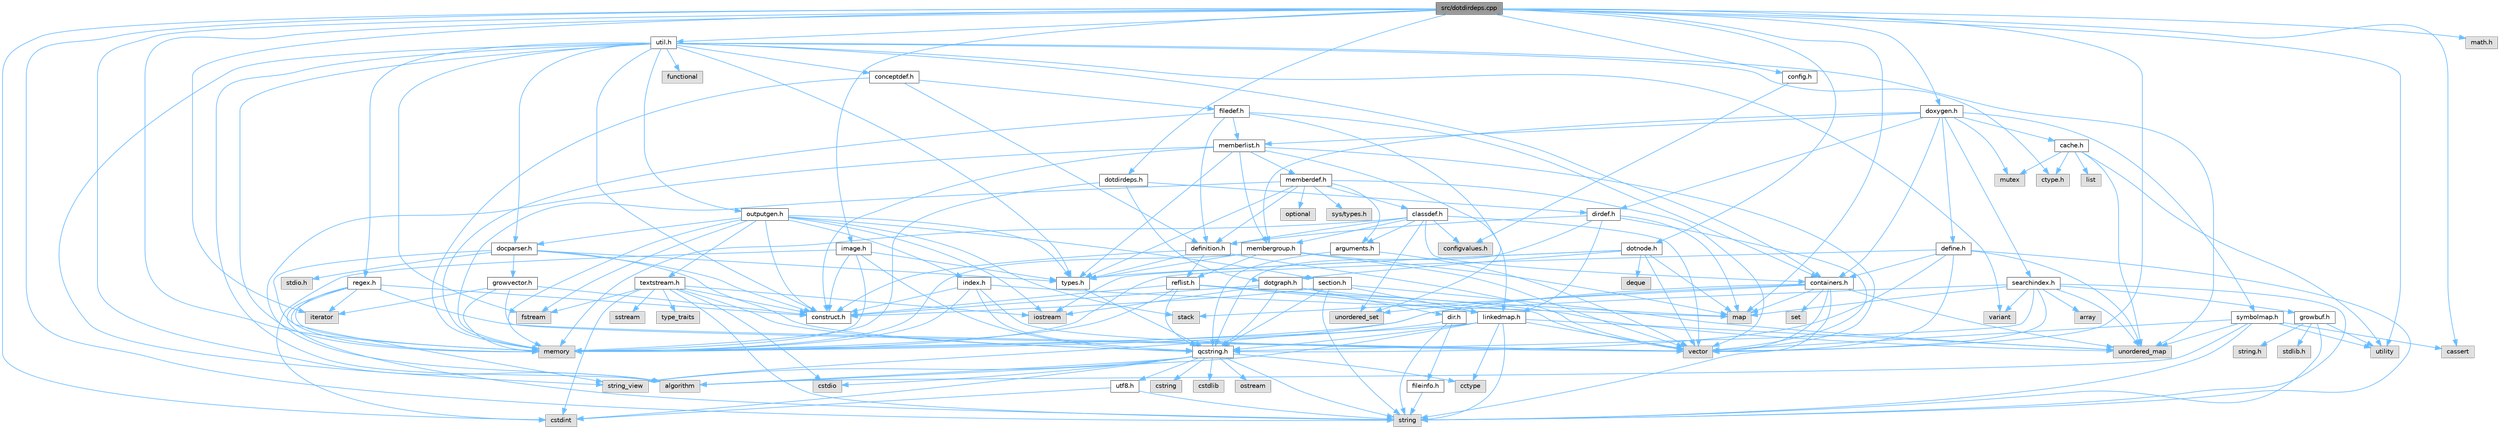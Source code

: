 digraph "src/dotdirdeps.cpp"
{
 // INTERACTIVE_SVG=YES
 // LATEX_PDF_SIZE
  bgcolor="transparent";
  edge [fontname=Helvetica,fontsize=10,labelfontname=Helvetica,labelfontsize=10];
  node [fontname=Helvetica,fontsize=10,shape=box,height=0.2,width=0.4];
  Node1 [id="Node000001",label="src/dotdirdeps.cpp",height=0.2,width=0.4,color="gray40", fillcolor="grey60", style="filled", fontcolor="black",tooltip=" "];
  Node1 -> Node2 [id="edge1_Node000001_Node000002",color="steelblue1",style="solid",tooltip=" "];
  Node2 [id="Node000002",label="dotdirdeps.h",height=0.2,width=0.4,color="grey40", fillcolor="white", style="filled",URL="$d3/dcf/dotdirdeps_8h.html",tooltip=" "];
  Node2 -> Node3 [id="edge2_Node000002_Node000003",color="steelblue1",style="solid",tooltip=" "];
  Node3 [id="Node000003",label="memory",height=0.2,width=0.4,color="grey60", fillcolor="#E0E0E0", style="filled",tooltip=" "];
  Node2 -> Node4 [id="edge3_Node000002_Node000004",color="steelblue1",style="solid",tooltip=" "];
  Node4 [id="Node000004",label="dotgraph.h",height=0.2,width=0.4,color="grey40", fillcolor="white", style="filled",URL="$d0/daa/dotgraph_8h.html",tooltip=" "];
  Node4 -> Node5 [id="edge4_Node000004_Node000005",color="steelblue1",style="solid",tooltip=" "];
  Node5 [id="Node000005",label="iostream",height=0.2,width=0.4,color="grey60", fillcolor="#E0E0E0", style="filled",tooltip=" "];
  Node4 -> Node6 [id="edge5_Node000004_Node000006",color="steelblue1",style="solid",tooltip=" "];
  Node6 [id="Node000006",label="map",height=0.2,width=0.4,color="grey60", fillcolor="#E0E0E0", style="filled",tooltip=" "];
  Node4 -> Node7 [id="edge6_Node000004_Node000007",color="steelblue1",style="solid",tooltip=" "];
  Node7 [id="Node000007",label="qcstring.h",height=0.2,width=0.4,color="grey40", fillcolor="white", style="filled",URL="$d7/d5c/qcstring_8h.html",tooltip=" "];
  Node7 -> Node8 [id="edge7_Node000007_Node000008",color="steelblue1",style="solid",tooltip=" "];
  Node8 [id="Node000008",label="string",height=0.2,width=0.4,color="grey60", fillcolor="#E0E0E0", style="filled",tooltip=" "];
  Node7 -> Node9 [id="edge8_Node000007_Node000009",color="steelblue1",style="solid",tooltip=" "];
  Node9 [id="Node000009",label="string_view",height=0.2,width=0.4,color="grey60", fillcolor="#E0E0E0", style="filled",tooltip=" "];
  Node7 -> Node10 [id="edge9_Node000007_Node000010",color="steelblue1",style="solid",tooltip=" "];
  Node10 [id="Node000010",label="algorithm",height=0.2,width=0.4,color="grey60", fillcolor="#E0E0E0", style="filled",tooltip=" "];
  Node7 -> Node11 [id="edge10_Node000007_Node000011",color="steelblue1",style="solid",tooltip=" "];
  Node11 [id="Node000011",label="cctype",height=0.2,width=0.4,color="grey60", fillcolor="#E0E0E0", style="filled",tooltip=" "];
  Node7 -> Node12 [id="edge11_Node000007_Node000012",color="steelblue1",style="solid",tooltip=" "];
  Node12 [id="Node000012",label="cstring",height=0.2,width=0.4,color="grey60", fillcolor="#E0E0E0", style="filled",tooltip=" "];
  Node7 -> Node13 [id="edge12_Node000007_Node000013",color="steelblue1",style="solid",tooltip=" "];
  Node13 [id="Node000013",label="cstdio",height=0.2,width=0.4,color="grey60", fillcolor="#E0E0E0", style="filled",tooltip=" "];
  Node7 -> Node14 [id="edge13_Node000007_Node000014",color="steelblue1",style="solid",tooltip=" "];
  Node14 [id="Node000014",label="cstdlib",height=0.2,width=0.4,color="grey60", fillcolor="#E0E0E0", style="filled",tooltip=" "];
  Node7 -> Node15 [id="edge14_Node000007_Node000015",color="steelblue1",style="solid",tooltip=" "];
  Node15 [id="Node000015",label="cstdint",height=0.2,width=0.4,color="grey60", fillcolor="#E0E0E0", style="filled",tooltip=" "];
  Node7 -> Node16 [id="edge15_Node000007_Node000016",color="steelblue1",style="solid",tooltip=" "];
  Node16 [id="Node000016",label="ostream",height=0.2,width=0.4,color="grey60", fillcolor="#E0E0E0", style="filled",tooltip=" "];
  Node7 -> Node17 [id="edge16_Node000007_Node000017",color="steelblue1",style="solid",tooltip=" "];
  Node17 [id="Node000017",label="utf8.h",height=0.2,width=0.4,color="grey40", fillcolor="white", style="filled",URL="$db/d7c/utf8_8h.html",tooltip="Various UTF8 related helper functions."];
  Node17 -> Node15 [id="edge17_Node000017_Node000015",color="steelblue1",style="solid",tooltip=" "];
  Node17 -> Node8 [id="edge18_Node000017_Node000008",color="steelblue1",style="solid",tooltip=" "];
  Node4 -> Node18 [id="edge19_Node000004_Node000018",color="steelblue1",style="solid",tooltip=" "];
  Node18 [id="Node000018",label="dir.h",height=0.2,width=0.4,color="grey40", fillcolor="white", style="filled",URL="$df/d9c/dir_8h.html",tooltip=" "];
  Node18 -> Node8 [id="edge20_Node000018_Node000008",color="steelblue1",style="solid",tooltip=" "];
  Node18 -> Node3 [id="edge21_Node000018_Node000003",color="steelblue1",style="solid",tooltip=" "];
  Node18 -> Node19 [id="edge22_Node000018_Node000019",color="steelblue1",style="solid",tooltip=" "];
  Node19 [id="Node000019",label="fileinfo.h",height=0.2,width=0.4,color="grey40", fillcolor="white", style="filled",URL="$df/d45/fileinfo_8h.html",tooltip=" "];
  Node19 -> Node8 [id="edge23_Node000019_Node000008",color="steelblue1",style="solid",tooltip=" "];
  Node4 -> Node20 [id="edge24_Node000004_Node000020",color="steelblue1",style="solid",tooltip=" "];
  Node20 [id="Node000020",label="construct.h",height=0.2,width=0.4,color="grey40", fillcolor="white", style="filled",URL="$d7/dfc/construct_8h.html",tooltip=" "];
  Node2 -> Node21 [id="edge25_Node000002_Node000021",color="steelblue1",style="solid",tooltip=" "];
  Node21 [id="Node000021",label="dirdef.h",height=0.2,width=0.4,color="grey40", fillcolor="white", style="filled",URL="$d6/d15/dirdef_8h.html",tooltip=" "];
  Node21 -> Node22 [id="edge26_Node000021_Node000022",color="steelblue1",style="solid",tooltip=" "];
  Node22 [id="Node000022",label="vector",height=0.2,width=0.4,color="grey60", fillcolor="#E0E0E0", style="filled",tooltip=" "];
  Node21 -> Node6 [id="edge27_Node000021_Node000006",color="steelblue1",style="solid",tooltip=" "];
  Node21 -> Node7 [id="edge28_Node000021_Node000007",color="steelblue1",style="solid",tooltip=" "];
  Node21 -> Node23 [id="edge29_Node000021_Node000023",color="steelblue1",style="solid",tooltip=" "];
  Node23 [id="Node000023",label="linkedmap.h",height=0.2,width=0.4,color="grey40", fillcolor="white", style="filled",URL="$da/de1/linkedmap_8h.html",tooltip=" "];
  Node23 -> Node24 [id="edge30_Node000023_Node000024",color="steelblue1",style="solid",tooltip=" "];
  Node24 [id="Node000024",label="unordered_map",height=0.2,width=0.4,color="grey60", fillcolor="#E0E0E0", style="filled",tooltip=" "];
  Node23 -> Node22 [id="edge31_Node000023_Node000022",color="steelblue1",style="solid",tooltip=" "];
  Node23 -> Node3 [id="edge32_Node000023_Node000003",color="steelblue1",style="solid",tooltip=" "];
  Node23 -> Node8 [id="edge33_Node000023_Node000008",color="steelblue1",style="solid",tooltip=" "];
  Node23 -> Node10 [id="edge34_Node000023_Node000010",color="steelblue1",style="solid",tooltip=" "];
  Node23 -> Node11 [id="edge35_Node000023_Node000011",color="steelblue1",style="solid",tooltip=" "];
  Node23 -> Node7 [id="edge36_Node000023_Node000007",color="steelblue1",style="solid",tooltip=" "];
  Node21 -> Node25 [id="edge37_Node000021_Node000025",color="steelblue1",style="solid",tooltip=" "];
  Node25 [id="Node000025",label="definition.h",height=0.2,width=0.4,color="grey40", fillcolor="white", style="filled",URL="$df/da1/definition_8h.html",tooltip=" "];
  Node25 -> Node22 [id="edge38_Node000025_Node000022",color="steelblue1",style="solid",tooltip=" "];
  Node25 -> Node26 [id="edge39_Node000025_Node000026",color="steelblue1",style="solid",tooltip=" "];
  Node26 [id="Node000026",label="types.h",height=0.2,width=0.4,color="grey40", fillcolor="white", style="filled",URL="$d9/d49/types_8h.html",tooltip="This file contains a number of basic enums and types."];
  Node26 -> Node7 [id="edge40_Node000026_Node000007",color="steelblue1",style="solid",tooltip=" "];
  Node25 -> Node27 [id="edge41_Node000025_Node000027",color="steelblue1",style="solid",tooltip=" "];
  Node27 [id="Node000027",label="reflist.h",height=0.2,width=0.4,color="grey40", fillcolor="white", style="filled",URL="$d1/d02/reflist_8h.html",tooltip=" "];
  Node27 -> Node22 [id="edge42_Node000027_Node000022",color="steelblue1",style="solid",tooltip=" "];
  Node27 -> Node24 [id="edge43_Node000027_Node000024",color="steelblue1",style="solid",tooltip=" "];
  Node27 -> Node3 [id="edge44_Node000027_Node000003",color="steelblue1",style="solid",tooltip=" "];
  Node27 -> Node7 [id="edge45_Node000027_Node000007",color="steelblue1",style="solid",tooltip=" "];
  Node27 -> Node23 [id="edge46_Node000027_Node000023",color="steelblue1",style="solid",tooltip=" "];
  Node27 -> Node20 [id="edge47_Node000027_Node000020",color="steelblue1",style="solid",tooltip=" "];
  Node25 -> Node20 [id="edge48_Node000025_Node000020",color="steelblue1",style="solid",tooltip=" "];
  Node1 -> Node28 [id="edge49_Node000001_Node000028",color="steelblue1",style="solid",tooltip=" "];
  Node28 [id="Node000028",label="util.h",height=0.2,width=0.4,color="grey40", fillcolor="white", style="filled",URL="$d8/d3c/util_8h.html",tooltip="A bunch of utility functions."];
  Node28 -> Node3 [id="edge50_Node000028_Node000003",color="steelblue1",style="solid",tooltip=" "];
  Node28 -> Node24 [id="edge51_Node000028_Node000024",color="steelblue1",style="solid",tooltip=" "];
  Node28 -> Node10 [id="edge52_Node000028_Node000010",color="steelblue1",style="solid",tooltip=" "];
  Node28 -> Node29 [id="edge53_Node000028_Node000029",color="steelblue1",style="solid",tooltip=" "];
  Node29 [id="Node000029",label="functional",height=0.2,width=0.4,color="grey60", fillcolor="#E0E0E0", style="filled",tooltip=" "];
  Node28 -> Node30 [id="edge54_Node000028_Node000030",color="steelblue1",style="solid",tooltip=" "];
  Node30 [id="Node000030",label="fstream",height=0.2,width=0.4,color="grey60", fillcolor="#E0E0E0", style="filled",tooltip=" "];
  Node28 -> Node31 [id="edge55_Node000028_Node000031",color="steelblue1",style="solid",tooltip=" "];
  Node31 [id="Node000031",label="variant",height=0.2,width=0.4,color="grey60", fillcolor="#E0E0E0", style="filled",tooltip=" "];
  Node28 -> Node9 [id="edge56_Node000028_Node000009",color="steelblue1",style="solid",tooltip=" "];
  Node28 -> Node32 [id="edge57_Node000028_Node000032",color="steelblue1",style="solid",tooltip=" "];
  Node32 [id="Node000032",label="ctype.h",height=0.2,width=0.4,color="grey60", fillcolor="#E0E0E0", style="filled",tooltip=" "];
  Node28 -> Node26 [id="edge58_Node000028_Node000026",color="steelblue1",style="solid",tooltip=" "];
  Node28 -> Node33 [id="edge59_Node000028_Node000033",color="steelblue1",style="solid",tooltip=" "];
  Node33 [id="Node000033",label="docparser.h",height=0.2,width=0.4,color="grey40", fillcolor="white", style="filled",URL="$de/d9c/docparser_8h.html",tooltip=" "];
  Node33 -> Node34 [id="edge60_Node000033_Node000034",color="steelblue1",style="solid",tooltip=" "];
  Node34 [id="Node000034",label="stdio.h",height=0.2,width=0.4,color="grey60", fillcolor="#E0E0E0", style="filled",tooltip=" "];
  Node33 -> Node3 [id="edge61_Node000033_Node000003",color="steelblue1",style="solid",tooltip=" "];
  Node33 -> Node7 [id="edge62_Node000033_Node000007",color="steelblue1",style="solid",tooltip=" "];
  Node33 -> Node35 [id="edge63_Node000033_Node000035",color="steelblue1",style="solid",tooltip=" "];
  Node35 [id="Node000035",label="growvector.h",height=0.2,width=0.4,color="grey40", fillcolor="white", style="filled",URL="$d7/d50/growvector_8h.html",tooltip=" "];
  Node35 -> Node22 [id="edge64_Node000035_Node000022",color="steelblue1",style="solid",tooltip=" "];
  Node35 -> Node3 [id="edge65_Node000035_Node000003",color="steelblue1",style="solid",tooltip=" "];
  Node35 -> Node36 [id="edge66_Node000035_Node000036",color="steelblue1",style="solid",tooltip=" "];
  Node36 [id="Node000036",label="iterator",height=0.2,width=0.4,color="grey60", fillcolor="#E0E0E0", style="filled",tooltip=" "];
  Node35 -> Node20 [id="edge67_Node000035_Node000020",color="steelblue1",style="solid",tooltip=" "];
  Node33 -> Node20 [id="edge68_Node000033_Node000020",color="steelblue1",style="solid",tooltip=" "];
  Node33 -> Node26 [id="edge69_Node000033_Node000026",color="steelblue1",style="solid",tooltip=" "];
  Node28 -> Node37 [id="edge70_Node000028_Node000037",color="steelblue1",style="solid",tooltip=" "];
  Node37 [id="Node000037",label="containers.h",height=0.2,width=0.4,color="grey40", fillcolor="white", style="filled",URL="$d5/d75/containers_8h.html",tooltip=" "];
  Node37 -> Node22 [id="edge71_Node000037_Node000022",color="steelblue1",style="solid",tooltip=" "];
  Node37 -> Node8 [id="edge72_Node000037_Node000008",color="steelblue1",style="solid",tooltip=" "];
  Node37 -> Node9 [id="edge73_Node000037_Node000009",color="steelblue1",style="solid",tooltip=" "];
  Node37 -> Node38 [id="edge74_Node000037_Node000038",color="steelblue1",style="solid",tooltip=" "];
  Node38 [id="Node000038",label="set",height=0.2,width=0.4,color="grey60", fillcolor="#E0E0E0", style="filled",tooltip=" "];
  Node37 -> Node6 [id="edge75_Node000037_Node000006",color="steelblue1",style="solid",tooltip=" "];
  Node37 -> Node39 [id="edge76_Node000037_Node000039",color="steelblue1",style="solid",tooltip=" "];
  Node39 [id="Node000039",label="unordered_set",height=0.2,width=0.4,color="grey60", fillcolor="#E0E0E0", style="filled",tooltip=" "];
  Node37 -> Node24 [id="edge77_Node000037_Node000024",color="steelblue1",style="solid",tooltip=" "];
  Node37 -> Node40 [id="edge78_Node000037_Node000040",color="steelblue1",style="solid",tooltip=" "];
  Node40 [id="Node000040",label="stack",height=0.2,width=0.4,color="grey60", fillcolor="#E0E0E0", style="filled",tooltip=" "];
  Node28 -> Node41 [id="edge79_Node000028_Node000041",color="steelblue1",style="solid",tooltip=" "];
  Node41 [id="Node000041",label="outputgen.h",height=0.2,width=0.4,color="grey40", fillcolor="white", style="filled",URL="$df/d06/outputgen_8h.html",tooltip=" "];
  Node41 -> Node3 [id="edge80_Node000041_Node000003",color="steelblue1",style="solid",tooltip=" "];
  Node41 -> Node40 [id="edge81_Node000041_Node000040",color="steelblue1",style="solid",tooltip=" "];
  Node41 -> Node5 [id="edge82_Node000041_Node000005",color="steelblue1",style="solid",tooltip=" "];
  Node41 -> Node30 [id="edge83_Node000041_Node000030",color="steelblue1",style="solid",tooltip=" "];
  Node41 -> Node26 [id="edge84_Node000041_Node000026",color="steelblue1",style="solid",tooltip=" "];
  Node41 -> Node42 [id="edge85_Node000041_Node000042",color="steelblue1",style="solid",tooltip=" "];
  Node42 [id="Node000042",label="index.h",height=0.2,width=0.4,color="grey40", fillcolor="white", style="filled",URL="$d1/db5/index_8h.html",tooltip=" "];
  Node42 -> Node3 [id="edge86_Node000042_Node000003",color="steelblue1",style="solid",tooltip=" "];
  Node42 -> Node22 [id="edge87_Node000042_Node000022",color="steelblue1",style="solid",tooltip=" "];
  Node42 -> Node6 [id="edge88_Node000042_Node000006",color="steelblue1",style="solid",tooltip=" "];
  Node42 -> Node7 [id="edge89_Node000042_Node000007",color="steelblue1",style="solid",tooltip=" "];
  Node42 -> Node20 [id="edge90_Node000042_Node000020",color="steelblue1",style="solid",tooltip=" "];
  Node41 -> Node43 [id="edge91_Node000041_Node000043",color="steelblue1",style="solid",tooltip=" "];
  Node43 [id="Node000043",label="section.h",height=0.2,width=0.4,color="grey40", fillcolor="white", style="filled",URL="$d1/d2a/section_8h.html",tooltip=" "];
  Node43 -> Node8 [id="edge92_Node000043_Node000008",color="steelblue1",style="solid",tooltip=" "];
  Node43 -> Node24 [id="edge93_Node000043_Node000024",color="steelblue1",style="solid",tooltip=" "];
  Node43 -> Node7 [id="edge94_Node000043_Node000007",color="steelblue1",style="solid",tooltip=" "];
  Node43 -> Node23 [id="edge95_Node000043_Node000023",color="steelblue1",style="solid",tooltip=" "];
  Node43 -> Node20 [id="edge96_Node000043_Node000020",color="steelblue1",style="solid",tooltip=" "];
  Node41 -> Node44 [id="edge97_Node000041_Node000044",color="steelblue1",style="solid",tooltip=" "];
  Node44 [id="Node000044",label="textstream.h",height=0.2,width=0.4,color="grey40", fillcolor="white", style="filled",URL="$d4/d7d/textstream_8h.html",tooltip=" "];
  Node44 -> Node8 [id="edge98_Node000044_Node000008",color="steelblue1",style="solid",tooltip=" "];
  Node44 -> Node5 [id="edge99_Node000044_Node000005",color="steelblue1",style="solid",tooltip=" "];
  Node44 -> Node45 [id="edge100_Node000044_Node000045",color="steelblue1",style="solid",tooltip=" "];
  Node45 [id="Node000045",label="sstream",height=0.2,width=0.4,color="grey60", fillcolor="#E0E0E0", style="filled",tooltip=" "];
  Node44 -> Node15 [id="edge101_Node000044_Node000015",color="steelblue1",style="solid",tooltip=" "];
  Node44 -> Node13 [id="edge102_Node000044_Node000013",color="steelblue1",style="solid",tooltip=" "];
  Node44 -> Node30 [id="edge103_Node000044_Node000030",color="steelblue1",style="solid",tooltip=" "];
  Node44 -> Node46 [id="edge104_Node000044_Node000046",color="steelblue1",style="solid",tooltip=" "];
  Node46 [id="Node000046",label="type_traits",height=0.2,width=0.4,color="grey60", fillcolor="#E0E0E0", style="filled",tooltip=" "];
  Node44 -> Node7 [id="edge105_Node000044_Node000007",color="steelblue1",style="solid",tooltip=" "];
  Node44 -> Node20 [id="edge106_Node000044_Node000020",color="steelblue1",style="solid",tooltip=" "];
  Node41 -> Node33 [id="edge107_Node000041_Node000033",color="steelblue1",style="solid",tooltip=" "];
  Node41 -> Node20 [id="edge108_Node000041_Node000020",color="steelblue1",style="solid",tooltip=" "];
  Node28 -> Node47 [id="edge109_Node000028_Node000047",color="steelblue1",style="solid",tooltip=" "];
  Node47 [id="Node000047",label="regex.h",height=0.2,width=0.4,color="grey40", fillcolor="white", style="filled",URL="$d1/d21/regex_8h.html",tooltip=" "];
  Node47 -> Node3 [id="edge110_Node000047_Node000003",color="steelblue1",style="solid",tooltip=" "];
  Node47 -> Node8 [id="edge111_Node000047_Node000008",color="steelblue1",style="solid",tooltip=" "];
  Node47 -> Node9 [id="edge112_Node000047_Node000009",color="steelblue1",style="solid",tooltip=" "];
  Node47 -> Node22 [id="edge113_Node000047_Node000022",color="steelblue1",style="solid",tooltip=" "];
  Node47 -> Node36 [id="edge114_Node000047_Node000036",color="steelblue1",style="solid",tooltip=" "];
  Node47 -> Node20 [id="edge115_Node000047_Node000020",color="steelblue1",style="solid",tooltip=" "];
  Node28 -> Node48 [id="edge116_Node000028_Node000048",color="steelblue1",style="solid",tooltip=" "];
  Node48 [id="Node000048",label="conceptdef.h",height=0.2,width=0.4,color="grey40", fillcolor="white", style="filled",URL="$da/df1/conceptdef_8h.html",tooltip=" "];
  Node48 -> Node3 [id="edge117_Node000048_Node000003",color="steelblue1",style="solid",tooltip=" "];
  Node48 -> Node25 [id="edge118_Node000048_Node000025",color="steelblue1",style="solid",tooltip=" "];
  Node48 -> Node49 [id="edge119_Node000048_Node000049",color="steelblue1",style="solid",tooltip=" "];
  Node49 [id="Node000049",label="filedef.h",height=0.2,width=0.4,color="grey40", fillcolor="white", style="filled",URL="$d4/d3a/filedef_8h.html",tooltip=" "];
  Node49 -> Node3 [id="edge120_Node000049_Node000003",color="steelblue1",style="solid",tooltip=" "];
  Node49 -> Node39 [id="edge121_Node000049_Node000039",color="steelblue1",style="solid",tooltip=" "];
  Node49 -> Node25 [id="edge122_Node000049_Node000025",color="steelblue1",style="solid",tooltip=" "];
  Node49 -> Node50 [id="edge123_Node000049_Node000050",color="steelblue1",style="solid",tooltip=" "];
  Node50 [id="Node000050",label="memberlist.h",height=0.2,width=0.4,color="grey40", fillcolor="white", style="filled",URL="$dd/d78/memberlist_8h.html",tooltip=" "];
  Node50 -> Node22 [id="edge124_Node000050_Node000022",color="steelblue1",style="solid",tooltip=" "];
  Node50 -> Node10 [id="edge125_Node000050_Node000010",color="steelblue1",style="solid",tooltip=" "];
  Node50 -> Node51 [id="edge126_Node000050_Node000051",color="steelblue1",style="solid",tooltip=" "];
  Node51 [id="Node000051",label="memberdef.h",height=0.2,width=0.4,color="grey40", fillcolor="white", style="filled",URL="$d4/d46/memberdef_8h.html",tooltip=" "];
  Node51 -> Node22 [id="edge127_Node000051_Node000022",color="steelblue1",style="solid",tooltip=" "];
  Node51 -> Node3 [id="edge128_Node000051_Node000003",color="steelblue1",style="solid",tooltip=" "];
  Node51 -> Node52 [id="edge129_Node000051_Node000052",color="steelblue1",style="solid",tooltip=" "];
  Node52 [id="Node000052",label="optional",height=0.2,width=0.4,color="grey60", fillcolor="#E0E0E0", style="filled",tooltip=" "];
  Node51 -> Node53 [id="edge130_Node000051_Node000053",color="steelblue1",style="solid",tooltip=" "];
  Node53 [id="Node000053",label="sys/types.h",height=0.2,width=0.4,color="grey60", fillcolor="#E0E0E0", style="filled",tooltip=" "];
  Node51 -> Node26 [id="edge131_Node000051_Node000026",color="steelblue1",style="solid",tooltip=" "];
  Node51 -> Node25 [id="edge132_Node000051_Node000025",color="steelblue1",style="solid",tooltip=" "];
  Node51 -> Node54 [id="edge133_Node000051_Node000054",color="steelblue1",style="solid",tooltip=" "];
  Node54 [id="Node000054",label="arguments.h",height=0.2,width=0.4,color="grey40", fillcolor="white", style="filled",URL="$df/d9b/arguments_8h.html",tooltip=" "];
  Node54 -> Node22 [id="edge134_Node000054_Node000022",color="steelblue1",style="solid",tooltip=" "];
  Node54 -> Node7 [id="edge135_Node000054_Node000007",color="steelblue1",style="solid",tooltip=" "];
  Node51 -> Node55 [id="edge136_Node000051_Node000055",color="steelblue1",style="solid",tooltip=" "];
  Node55 [id="Node000055",label="classdef.h",height=0.2,width=0.4,color="grey40", fillcolor="white", style="filled",URL="$d1/da6/classdef_8h.html",tooltip=" "];
  Node55 -> Node3 [id="edge137_Node000055_Node000003",color="steelblue1",style="solid",tooltip=" "];
  Node55 -> Node22 [id="edge138_Node000055_Node000022",color="steelblue1",style="solid",tooltip=" "];
  Node55 -> Node39 [id="edge139_Node000055_Node000039",color="steelblue1",style="solid",tooltip=" "];
  Node55 -> Node37 [id="edge140_Node000055_Node000037",color="steelblue1",style="solid",tooltip=" "];
  Node55 -> Node25 [id="edge141_Node000055_Node000025",color="steelblue1",style="solid",tooltip=" "];
  Node55 -> Node54 [id="edge142_Node000055_Node000054",color="steelblue1",style="solid",tooltip=" "];
  Node55 -> Node56 [id="edge143_Node000055_Node000056",color="steelblue1",style="solid",tooltip=" "];
  Node56 [id="Node000056",label="membergroup.h",height=0.2,width=0.4,color="grey40", fillcolor="white", style="filled",URL="$d9/d11/membergroup_8h.html",tooltip=" "];
  Node56 -> Node22 [id="edge144_Node000056_Node000022",color="steelblue1",style="solid",tooltip=" "];
  Node56 -> Node6 [id="edge145_Node000056_Node000006",color="steelblue1",style="solid",tooltip=" "];
  Node56 -> Node3 [id="edge146_Node000056_Node000003",color="steelblue1",style="solid",tooltip=" "];
  Node56 -> Node26 [id="edge147_Node000056_Node000026",color="steelblue1",style="solid",tooltip=" "];
  Node56 -> Node27 [id="edge148_Node000056_Node000027",color="steelblue1",style="solid",tooltip=" "];
  Node55 -> Node57 [id="edge149_Node000055_Node000057",color="steelblue1",style="solid",tooltip=" "];
  Node57 [id="Node000057",label="configvalues.h",height=0.2,width=0.4,color="grey60", fillcolor="#E0E0E0", style="filled",tooltip=" "];
  Node50 -> Node23 [id="edge150_Node000050_Node000023",color="steelblue1",style="solid",tooltip=" "];
  Node50 -> Node26 [id="edge151_Node000050_Node000026",color="steelblue1",style="solid",tooltip=" "];
  Node50 -> Node56 [id="edge152_Node000050_Node000056",color="steelblue1",style="solid",tooltip=" "];
  Node50 -> Node20 [id="edge153_Node000050_Node000020",color="steelblue1",style="solid",tooltip=" "];
  Node49 -> Node37 [id="edge154_Node000049_Node000037",color="steelblue1",style="solid",tooltip=" "];
  Node28 -> Node20 [id="edge155_Node000028_Node000020",color="steelblue1",style="solid",tooltip=" "];
  Node1 -> Node58 [id="edge156_Node000001_Node000058",color="steelblue1",style="solid",tooltip=" "];
  Node58 [id="Node000058",label="doxygen.h",height=0.2,width=0.4,color="grey40", fillcolor="white", style="filled",URL="$d1/da1/doxygen_8h.html",tooltip=" "];
  Node58 -> Node59 [id="edge157_Node000058_Node000059",color="steelblue1",style="solid",tooltip=" "];
  Node59 [id="Node000059",label="mutex",height=0.2,width=0.4,color="grey60", fillcolor="#E0E0E0", style="filled",tooltip=" "];
  Node58 -> Node37 [id="edge158_Node000058_Node000037",color="steelblue1",style="solid",tooltip=" "];
  Node58 -> Node56 [id="edge159_Node000058_Node000056",color="steelblue1",style="solid",tooltip=" "];
  Node58 -> Node21 [id="edge160_Node000058_Node000021",color="steelblue1",style="solid",tooltip=" "];
  Node58 -> Node50 [id="edge161_Node000058_Node000050",color="steelblue1",style="solid",tooltip=" "];
  Node58 -> Node60 [id="edge162_Node000058_Node000060",color="steelblue1",style="solid",tooltip=" "];
  Node60 [id="Node000060",label="define.h",height=0.2,width=0.4,color="grey40", fillcolor="white", style="filled",URL="$df/d67/define_8h.html",tooltip=" "];
  Node60 -> Node22 [id="edge163_Node000060_Node000022",color="steelblue1",style="solid",tooltip=" "];
  Node60 -> Node3 [id="edge164_Node000060_Node000003",color="steelblue1",style="solid",tooltip=" "];
  Node60 -> Node8 [id="edge165_Node000060_Node000008",color="steelblue1",style="solid",tooltip=" "];
  Node60 -> Node24 [id="edge166_Node000060_Node000024",color="steelblue1",style="solid",tooltip=" "];
  Node60 -> Node7 [id="edge167_Node000060_Node000007",color="steelblue1",style="solid",tooltip=" "];
  Node60 -> Node37 [id="edge168_Node000060_Node000037",color="steelblue1",style="solid",tooltip=" "];
  Node58 -> Node61 [id="edge169_Node000058_Node000061",color="steelblue1",style="solid",tooltip=" "];
  Node61 [id="Node000061",label="cache.h",height=0.2,width=0.4,color="grey40", fillcolor="white", style="filled",URL="$d3/d26/cache_8h.html",tooltip=" "];
  Node61 -> Node62 [id="edge170_Node000061_Node000062",color="steelblue1",style="solid",tooltip=" "];
  Node62 [id="Node000062",label="list",height=0.2,width=0.4,color="grey60", fillcolor="#E0E0E0", style="filled",tooltip=" "];
  Node61 -> Node24 [id="edge171_Node000061_Node000024",color="steelblue1",style="solid",tooltip=" "];
  Node61 -> Node59 [id="edge172_Node000061_Node000059",color="steelblue1",style="solid",tooltip=" "];
  Node61 -> Node63 [id="edge173_Node000061_Node000063",color="steelblue1",style="solid",tooltip=" "];
  Node63 [id="Node000063",label="utility",height=0.2,width=0.4,color="grey60", fillcolor="#E0E0E0", style="filled",tooltip=" "];
  Node61 -> Node32 [id="edge174_Node000061_Node000032",color="steelblue1",style="solid",tooltip=" "];
  Node58 -> Node64 [id="edge175_Node000058_Node000064",color="steelblue1",style="solid",tooltip=" "];
  Node64 [id="Node000064",label="symbolmap.h",height=0.2,width=0.4,color="grey40", fillcolor="white", style="filled",URL="$d7/ddd/symbolmap_8h.html",tooltip=" "];
  Node64 -> Node10 [id="edge176_Node000064_Node000010",color="steelblue1",style="solid",tooltip=" "];
  Node64 -> Node24 [id="edge177_Node000064_Node000024",color="steelblue1",style="solid",tooltip=" "];
  Node64 -> Node22 [id="edge178_Node000064_Node000022",color="steelblue1",style="solid",tooltip=" "];
  Node64 -> Node8 [id="edge179_Node000064_Node000008",color="steelblue1",style="solid",tooltip=" "];
  Node64 -> Node63 [id="edge180_Node000064_Node000063",color="steelblue1",style="solid",tooltip=" "];
  Node64 -> Node65 [id="edge181_Node000064_Node000065",color="steelblue1",style="solid",tooltip=" "];
  Node65 [id="Node000065",label="cassert",height=0.2,width=0.4,color="grey60", fillcolor="#E0E0E0", style="filled",tooltip=" "];
  Node58 -> Node66 [id="edge182_Node000058_Node000066",color="steelblue1",style="solid",tooltip=" "];
  Node66 [id="Node000066",label="searchindex.h",height=0.2,width=0.4,color="grey40", fillcolor="white", style="filled",URL="$de/d07/searchindex_8h.html",tooltip="Web server based search engine."];
  Node66 -> Node3 [id="edge183_Node000066_Node000003",color="steelblue1",style="solid",tooltip=" "];
  Node66 -> Node22 [id="edge184_Node000066_Node000022",color="steelblue1",style="solid",tooltip=" "];
  Node66 -> Node6 [id="edge185_Node000066_Node000006",color="steelblue1",style="solid",tooltip=" "];
  Node66 -> Node24 [id="edge186_Node000066_Node000024",color="steelblue1",style="solid",tooltip=" "];
  Node66 -> Node8 [id="edge187_Node000066_Node000008",color="steelblue1",style="solid",tooltip=" "];
  Node66 -> Node67 [id="edge188_Node000066_Node000067",color="steelblue1",style="solid",tooltip=" "];
  Node67 [id="Node000067",label="array",height=0.2,width=0.4,color="grey60", fillcolor="#E0E0E0", style="filled",tooltip=" "];
  Node66 -> Node31 [id="edge189_Node000066_Node000031",color="steelblue1",style="solid",tooltip=" "];
  Node66 -> Node7 [id="edge190_Node000066_Node000007",color="steelblue1",style="solid",tooltip=" "];
  Node66 -> Node68 [id="edge191_Node000066_Node000068",color="steelblue1",style="solid",tooltip=" "];
  Node68 [id="Node000068",label="growbuf.h",height=0.2,width=0.4,color="grey40", fillcolor="white", style="filled",URL="$dd/d72/growbuf_8h.html",tooltip=" "];
  Node68 -> Node63 [id="edge192_Node000068_Node000063",color="steelblue1",style="solid",tooltip=" "];
  Node68 -> Node69 [id="edge193_Node000068_Node000069",color="steelblue1",style="solid",tooltip=" "];
  Node69 [id="Node000069",label="stdlib.h",height=0.2,width=0.4,color="grey60", fillcolor="#E0E0E0", style="filled",tooltip=" "];
  Node68 -> Node70 [id="edge194_Node000068_Node000070",color="steelblue1",style="solid",tooltip=" "];
  Node70 [id="Node000070",label="string.h",height=0.2,width=0.4,color="grey60", fillcolor="#E0E0E0", style="filled",tooltip=" "];
  Node68 -> Node8 [id="edge195_Node000068_Node000008",color="steelblue1",style="solid",tooltip=" "];
  Node1 -> Node71 [id="edge196_Node000001_Node000071",color="steelblue1",style="solid",tooltip=" "];
  Node71 [id="Node000071",label="config.h",height=0.2,width=0.4,color="grey40", fillcolor="white", style="filled",URL="$db/d16/config_8h.html",tooltip=" "];
  Node71 -> Node57 [id="edge197_Node000071_Node000057",color="steelblue1",style="solid",tooltip=" "];
  Node1 -> Node72 [id="edge198_Node000001_Node000072",color="steelblue1",style="solid",tooltip=" "];
  Node72 [id="Node000072",label="image.h",height=0.2,width=0.4,color="grey40", fillcolor="white", style="filled",URL="$d5/db2/image_8h.html",tooltip=" "];
  Node72 -> Node3 [id="edge199_Node000072_Node000003",color="steelblue1",style="solid",tooltip=" "];
  Node72 -> Node15 [id="edge200_Node000072_Node000015",color="steelblue1",style="solid",tooltip=" "];
  Node72 -> Node26 [id="edge201_Node000072_Node000026",color="steelblue1",style="solid",tooltip=" "];
  Node72 -> Node7 [id="edge202_Node000072_Node000007",color="steelblue1",style="solid",tooltip=" "];
  Node72 -> Node20 [id="edge203_Node000072_Node000020",color="steelblue1",style="solid",tooltip=" "];
  Node1 -> Node73 [id="edge204_Node000001_Node000073",color="steelblue1",style="solid",tooltip=" "];
  Node73 [id="Node000073",label="dotnode.h",height=0.2,width=0.4,color="grey40", fillcolor="white", style="filled",URL="$d8/d3b/dotnode_8h.html",tooltip=" "];
  Node73 -> Node22 [id="edge205_Node000073_Node000022",color="steelblue1",style="solid",tooltip=" "];
  Node73 -> Node6 [id="edge206_Node000073_Node000006",color="steelblue1",style="solid",tooltip=" "];
  Node73 -> Node74 [id="edge207_Node000073_Node000074",color="steelblue1",style="solid",tooltip=" "];
  Node74 [id="Node000074",label="deque",height=0.2,width=0.4,color="grey60", fillcolor="#E0E0E0", style="filled",tooltip=" "];
  Node73 -> Node5 [id="edge208_Node000073_Node000005",color="steelblue1",style="solid",tooltip=" "];
  Node73 -> Node26 [id="edge209_Node000073_Node000026",color="steelblue1",style="solid",tooltip=" "];
  Node73 -> Node4 [id="edge210_Node000073_Node000004",color="steelblue1",style="solid",tooltip=" "];
  Node1 -> Node10 [id="edge211_Node000001_Node000010",color="steelblue1",style="solid",tooltip=" "];
  Node1 -> Node36 [id="edge212_Node000001_Node000036",color="steelblue1",style="solid",tooltip=" "];
  Node1 -> Node63 [id="edge213_Node000001_Node000063",color="steelblue1",style="solid",tooltip=" "];
  Node1 -> Node15 [id="edge214_Node000001_Node000015",color="steelblue1",style="solid",tooltip=" "];
  Node1 -> Node75 [id="edge215_Node000001_Node000075",color="steelblue1",style="solid",tooltip=" "];
  Node75 [id="Node000075",label="math.h",height=0.2,width=0.4,color="grey60", fillcolor="#E0E0E0", style="filled",tooltip=" "];
  Node1 -> Node65 [id="edge216_Node000001_Node000065",color="steelblue1",style="solid",tooltip=" "];
  Node1 -> Node6 [id="edge217_Node000001_Node000006",color="steelblue1",style="solid",tooltip=" "];
  Node1 -> Node3 [id="edge218_Node000001_Node000003",color="steelblue1",style="solid",tooltip=" "];
  Node1 -> Node8 [id="edge219_Node000001_Node000008",color="steelblue1",style="solid",tooltip=" "];
  Node1 -> Node22 [id="edge220_Node000001_Node000022",color="steelblue1",style="solid",tooltip=" "];
}
